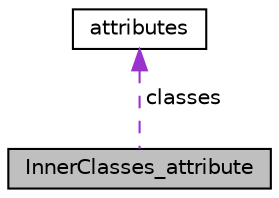 digraph "InnerClasses_attribute"
{
 // LATEX_PDF_SIZE
  edge [fontname="Helvetica",fontsize="10",labelfontname="Helvetica",labelfontsize="10"];
  node [fontname="Helvetica",fontsize="10",shape=record];
  Node1 [label="InnerClasses_attribute",height=0.2,width=0.4,color="black", fillcolor="grey75", style="filled", fontcolor="black",tooltip=" "];
  Node2 -> Node1 [dir="back",color="darkorchid3",fontsize="10",style="dashed",label=" classes" ,fontname="Helvetica"];
  Node2 [label="attributes",height=0.2,width=0.4,color="black", fillcolor="white", style="filled",URL="$structattributes.html",tooltip=" "];
}
